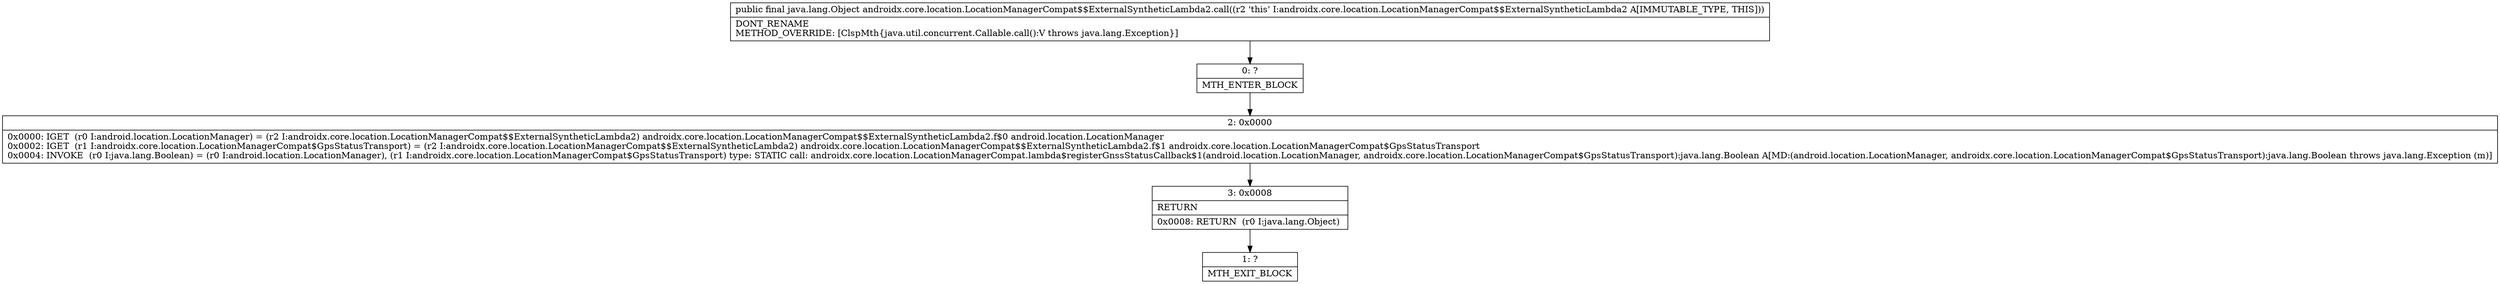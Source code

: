 digraph "CFG forandroidx.core.location.LocationManagerCompat$$ExternalSyntheticLambda2.call()Ljava\/lang\/Object;" {
Node_0 [shape=record,label="{0\:\ ?|MTH_ENTER_BLOCK\l}"];
Node_2 [shape=record,label="{2\:\ 0x0000|0x0000: IGET  (r0 I:android.location.LocationManager) = (r2 I:androidx.core.location.LocationManagerCompat$$ExternalSyntheticLambda2) androidx.core.location.LocationManagerCompat$$ExternalSyntheticLambda2.f$0 android.location.LocationManager \l0x0002: IGET  (r1 I:androidx.core.location.LocationManagerCompat$GpsStatusTransport) = (r2 I:androidx.core.location.LocationManagerCompat$$ExternalSyntheticLambda2) androidx.core.location.LocationManagerCompat$$ExternalSyntheticLambda2.f$1 androidx.core.location.LocationManagerCompat$GpsStatusTransport \l0x0004: INVOKE  (r0 I:java.lang.Boolean) = (r0 I:android.location.LocationManager), (r1 I:androidx.core.location.LocationManagerCompat$GpsStatusTransport) type: STATIC call: androidx.core.location.LocationManagerCompat.lambda$registerGnssStatusCallback$1(android.location.LocationManager, androidx.core.location.LocationManagerCompat$GpsStatusTransport):java.lang.Boolean A[MD:(android.location.LocationManager, androidx.core.location.LocationManagerCompat$GpsStatusTransport):java.lang.Boolean throws java.lang.Exception (m)]\l}"];
Node_3 [shape=record,label="{3\:\ 0x0008|RETURN\l|0x0008: RETURN  (r0 I:java.lang.Object) \l}"];
Node_1 [shape=record,label="{1\:\ ?|MTH_EXIT_BLOCK\l}"];
MethodNode[shape=record,label="{public final java.lang.Object androidx.core.location.LocationManagerCompat$$ExternalSyntheticLambda2.call((r2 'this' I:androidx.core.location.LocationManagerCompat$$ExternalSyntheticLambda2 A[IMMUTABLE_TYPE, THIS]))  | DONT_RENAME\lMETHOD_OVERRIDE: [ClspMth\{java.util.concurrent.Callable.call():V throws java.lang.Exception\}]\l}"];
MethodNode -> Node_0;Node_0 -> Node_2;
Node_2 -> Node_3;
Node_3 -> Node_1;
}

